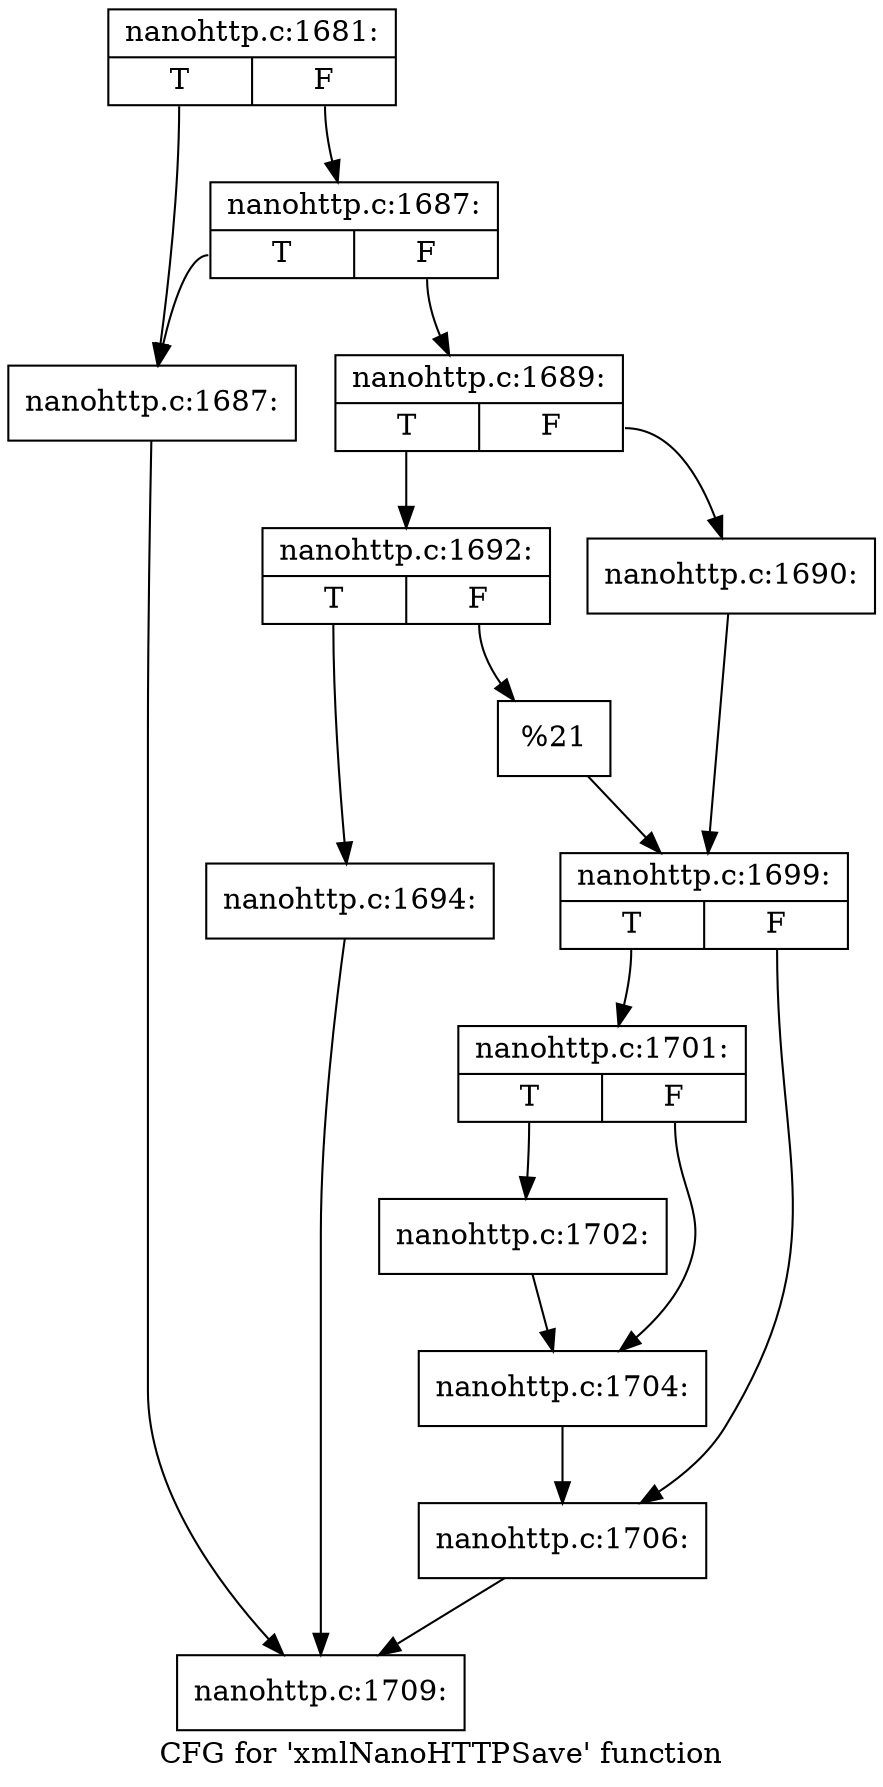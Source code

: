 digraph "CFG for 'xmlNanoHTTPSave' function" {
	label="CFG for 'xmlNanoHTTPSave' function";

	Node0x564de22b20a0 [shape=record,label="{nanohttp.c:1681:|{<s0>T|<s1>F}}"];
	Node0x564de22b20a0:s0 -> Node0x564de2442e50;
	Node0x564de22b20a0:s1 -> Node0x564de2442ef0;
	Node0x564de2442ef0 [shape=record,label="{nanohttp.c:1687:|{<s0>T|<s1>F}}"];
	Node0x564de2442ef0:s0 -> Node0x564de2442e50;
	Node0x564de2442ef0:s1 -> Node0x564de2442ea0;
	Node0x564de2442e50 [shape=record,label="{nanohttp.c:1687:}"];
	Node0x564de2442e50 -> Node0x564de22b2430;
	Node0x564de2442ea0 [shape=record,label="{nanohttp.c:1689:|{<s0>T|<s1>F}}"];
	Node0x564de2442ea0:s0 -> Node0x564de2443680;
	Node0x564de2442ea0:s1 -> Node0x564de24435e0;
	Node0x564de24435e0 [shape=record,label="{nanohttp.c:1690:}"];
	Node0x564de24435e0 -> Node0x564de2443630;
	Node0x564de2443680 [shape=record,label="{nanohttp.c:1692:|{<s0>T|<s1>F}}"];
	Node0x564de2443680:s0 -> Node0x564de2443eb0;
	Node0x564de2443680:s1 -> Node0x564de2443f00;
	Node0x564de2443eb0 [shape=record,label="{nanohttp.c:1694:}"];
	Node0x564de2443eb0 -> Node0x564de22b2430;
	Node0x564de2443f00 [shape=record,label="{%21}"];
	Node0x564de2443f00 -> Node0x564de2443630;
	Node0x564de2443630 [shape=record,label="{nanohttp.c:1699:|{<s0>T|<s1>F}}"];
	Node0x564de2443630:s0 -> Node0x564de2444940;
	Node0x564de2443630:s1 -> Node0x564de2444990;
	Node0x564de2444940 [shape=record,label="{nanohttp.c:1701:|{<s0>T|<s1>F}}"];
	Node0x564de2444940:s0 -> Node0x564de2445560;
	Node0x564de2444940:s1 -> Node0x564de24455b0;
	Node0x564de2445560 [shape=record,label="{nanohttp.c:1702:}"];
	Node0x564de2445560 -> Node0x564de24455b0;
	Node0x564de24455b0 [shape=record,label="{nanohttp.c:1704:}"];
	Node0x564de24455b0 -> Node0x564de2444990;
	Node0x564de2444990 [shape=record,label="{nanohttp.c:1706:}"];
	Node0x564de2444990 -> Node0x564de22b2430;
	Node0x564de22b2430 [shape=record,label="{nanohttp.c:1709:}"];
}

